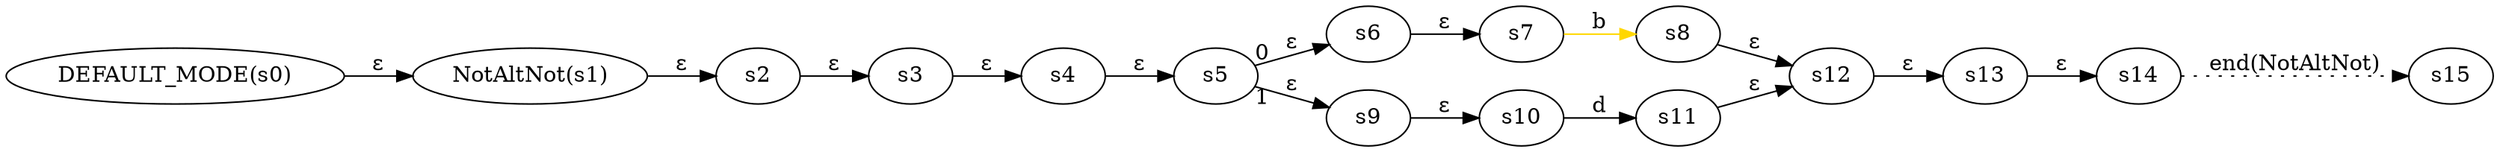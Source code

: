 digraph ATN {
  rankdir=LR;

  "DEFAULT_MODE(s0)" -> "NotAltNot(s1)" [label=ε]
  "NotAltNot(s1)" -> s2 [label=ε]
  s2 -> s3 [label=ε]
  s3 -> s4 [label=ε]
  s4 -> s5 [label=ε]
  s5 -> s6 [label=ε taillabel=0]
  s6 -> s7 [label=ε]
  s7 -> s8 [label=b color=gold]
  s8 -> s12 [label=ε]
  s12 -> s13 [label=ε]
  s13 -> s14 [label=ε]
  s14 -> s15 [label="end(NotAltNot)" style=dotted]
  s5 -> s9 [label=ε taillabel=1]
  s9 -> s10 [label=ε]
  s10 -> s11 [label=d]
  s11 -> s12 [label=ε]
}